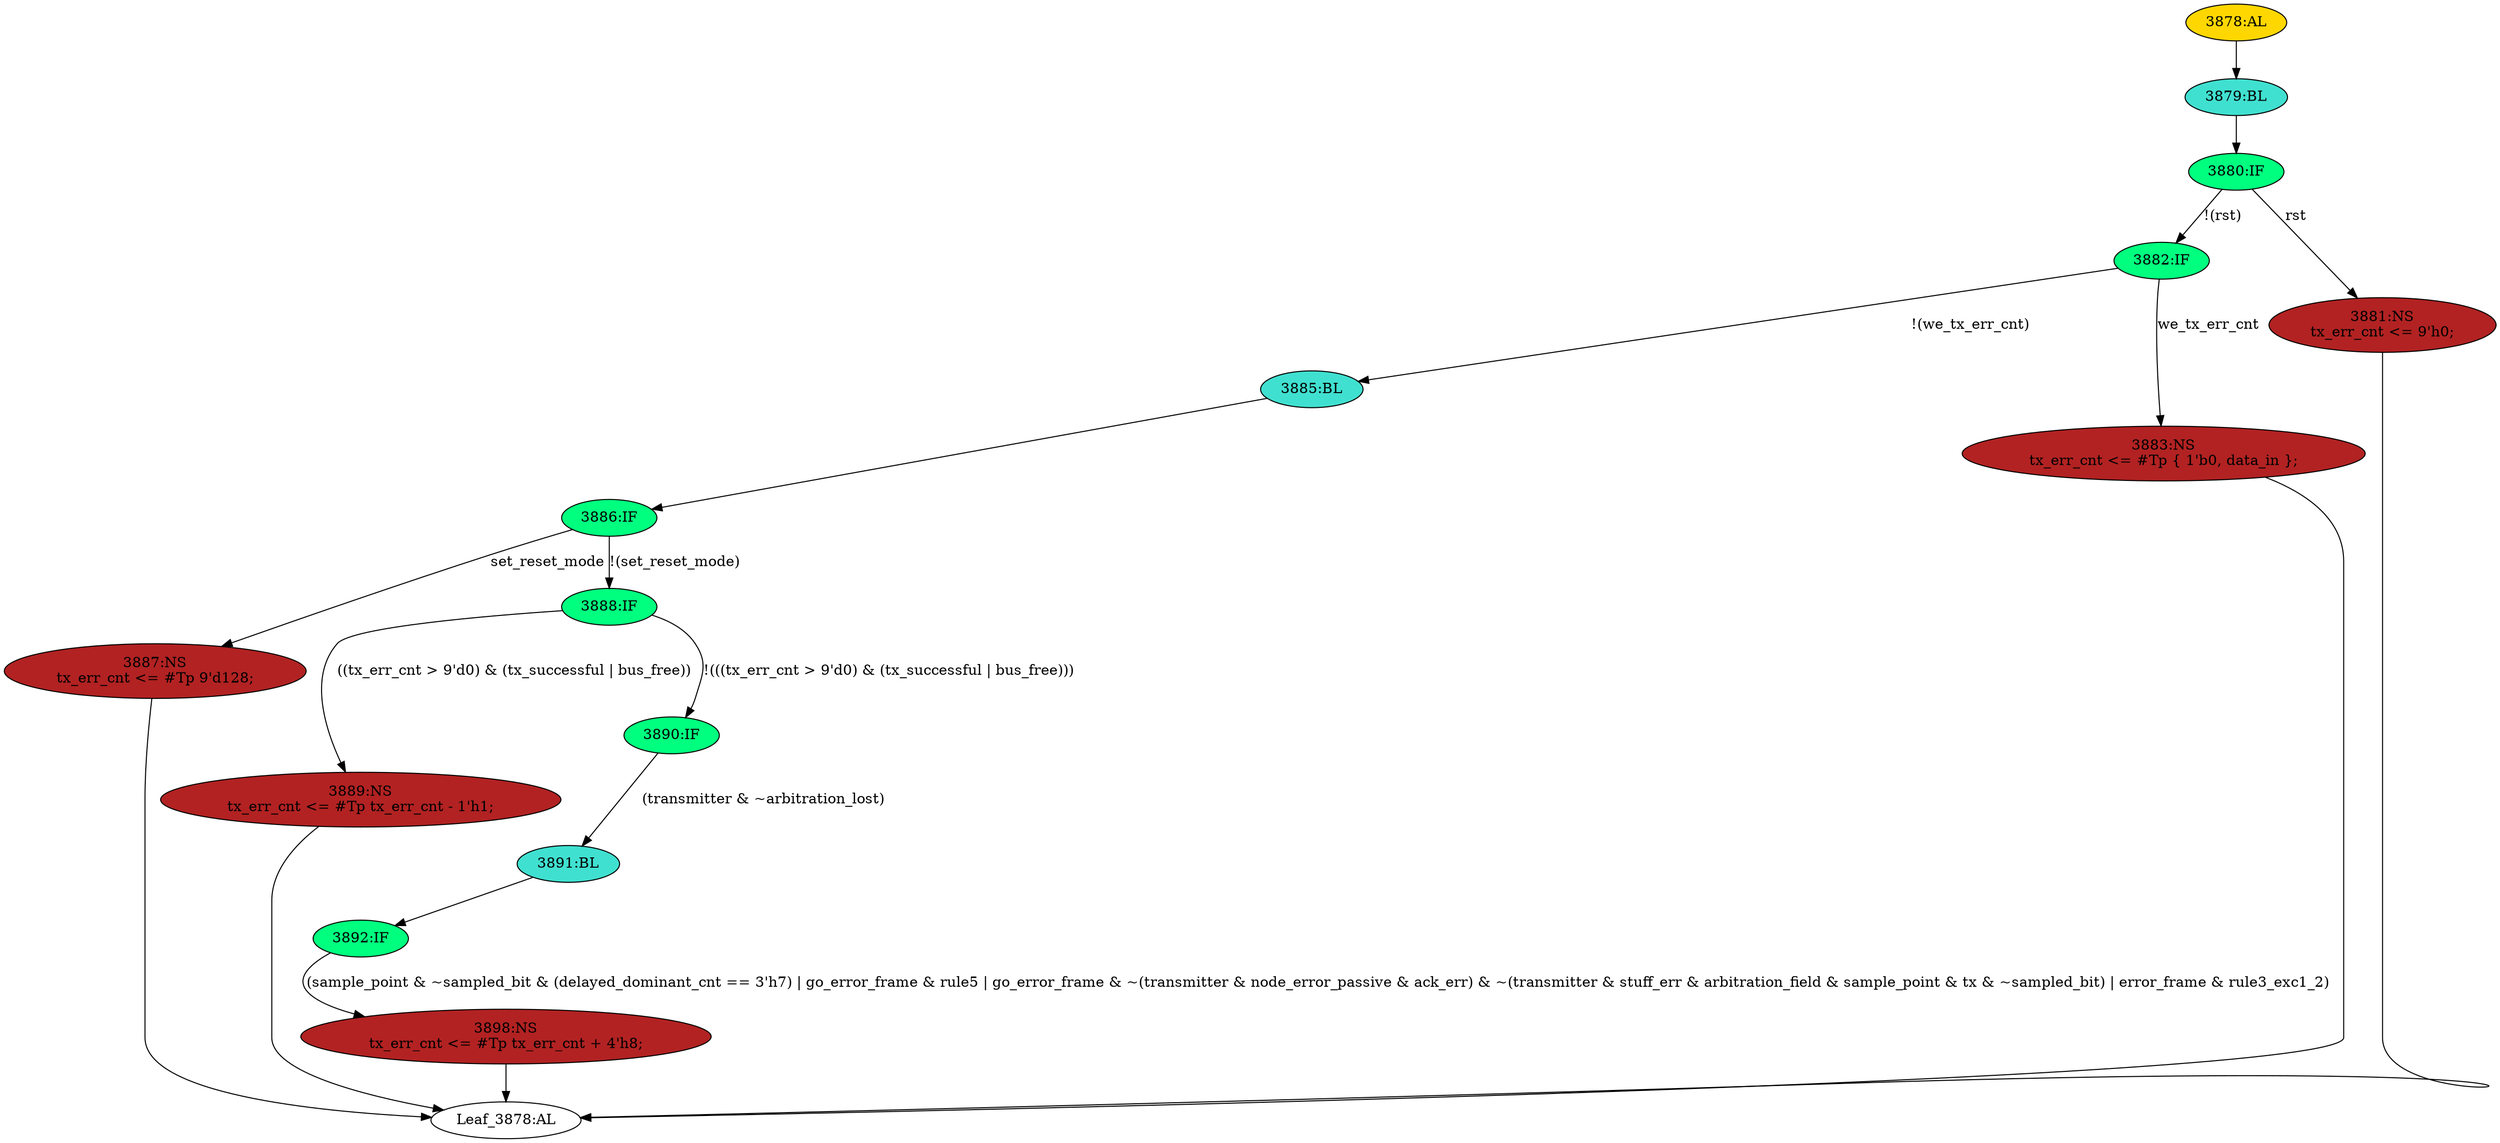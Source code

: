 strict digraph "" {
	node [label="\N"];
	"Leaf_3878:AL"	 [def_var="['tx_err_cnt']",
		label="Leaf_3878:AL"];
	"3878:AL"	 [ast="<pyverilog.vparser.ast.Always object at 0x7f44f6b46510>",
		clk_sens=True,
		fillcolor=gold,
		label="3878:AL",
		sens="['clk', 'rst']",
		statements="[]",
		style=filled,
		typ=Always,
		use_var="['tx_err_cnt', 'arbitration_field', 'rule3_exc1_2', 'arbitration_lost', 'tx', 'set_reset_mode', 'sample_point', 'data_in', 'rule5', '\
go_error_frame', 'tx_successful', 'sampled_bit', 'we_tx_err_cnt', 'node_error_passive', 'transmitter', 'stuff_err', 'rst', 'delayed_\
dominant_cnt', 'bus_free', 'error_frame', 'ack_err']"];
	"3879:BL"	 [ast="<pyverilog.vparser.ast.Block object at 0x7f44f6b46690>",
		fillcolor=turquoise,
		label="3879:BL",
		statements="[]",
		style=filled,
		typ=Block];
	"3878:AL" -> "3879:BL"	 [cond="[]",
		lineno=None];
	"3898:NS"	 [ast="<pyverilog.vparser.ast.NonblockingSubstitution object at 0x7f44f6b468d0>",
		fillcolor=firebrick,
		label="3898:NS
tx_err_cnt <= #Tp tx_err_cnt + 4'h8;",
		statements="[<pyverilog.vparser.ast.NonblockingSubstitution object at 0x7f44f6b468d0>]",
		style=filled,
		typ=NonblockingSubstitution];
	"3898:NS" -> "Leaf_3878:AL"	 [cond="[]",
		lineno=None];
	"3880:IF"	 [ast="<pyverilog.vparser.ast.IfStatement object at 0x7f44f6b466d0>",
		fillcolor=springgreen,
		label="3880:IF",
		statements="[]",
		style=filled,
		typ=IfStatement];
	"3882:IF"	 [ast="<pyverilog.vparser.ast.IfStatement object at 0x7f44f6b46710>",
		fillcolor=springgreen,
		label="3882:IF",
		statements="[]",
		style=filled,
		typ=IfStatement];
	"3880:IF" -> "3882:IF"	 [cond="['rst']",
		label="!(rst)",
		lineno=3880];
	"3881:NS"	 [ast="<pyverilog.vparser.ast.NonblockingSubstitution object at 0x7f44f6b51f10>",
		fillcolor=firebrick,
		label="3881:NS
tx_err_cnt <= 9'h0;",
		statements="[<pyverilog.vparser.ast.NonblockingSubstitution object at 0x7f44f6b51f10>]",
		style=filled,
		typ=NonblockingSubstitution];
	"3880:IF" -> "3881:NS"	 [cond="['rst']",
		label=rst,
		lineno=3880];
	"3892:IF"	 [ast="<pyverilog.vparser.ast.IfStatement object at 0x7f44f6b46890>",
		fillcolor=springgreen,
		label="3892:IF",
		statements="[]",
		style=filled,
		typ=IfStatement];
	"3892:IF" -> "3898:NS"	 [cond="['sample_point', 'sampled_bit', 'delayed_dominant_cnt', 'go_error_frame', 'rule5', 'go_error_frame', 'transmitter', 'node_error_\
passive', 'ack_err', 'transmitter', 'stuff_err', 'arbitration_field', 'sample_point', 'tx', 'sampled_bit', 'error_frame', 'rule3_\
exc1_2']",
		label="(sample_point & ~sampled_bit & (delayed_dominant_cnt == 3'h7) | go_error_frame & rule5 | go_error_frame & ~(transmitter & node_error_\
passive & ack_err) & ~(transmitter & stuff_err & arbitration_field & sample_point & tx & ~sampled_bit) | error_frame & rule3_exc1_\
2)",
		lineno=3892];
	"3885:BL"	 [ast="<pyverilog.vparser.ast.Block object at 0x7f44f6b46750>",
		fillcolor=turquoise,
		label="3885:BL",
		statements="[]",
		style=filled,
		typ=Block];
	"3886:IF"	 [ast="<pyverilog.vparser.ast.IfStatement object at 0x7f44f6b46790>",
		fillcolor=springgreen,
		label="3886:IF",
		statements="[]",
		style=filled,
		typ=IfStatement];
	"3885:BL" -> "3886:IF"	 [cond="[]",
		lineno=None];
	"3889:NS"	 [ast="<pyverilog.vparser.ast.NonblockingSubstitution object at 0x7f44f6b51690>",
		fillcolor=firebrick,
		label="3889:NS
tx_err_cnt <= #Tp tx_err_cnt - 1'h1;",
		statements="[<pyverilog.vparser.ast.NonblockingSubstitution object at 0x7f44f6b51690>]",
		style=filled,
		typ=NonblockingSubstitution];
	"3889:NS" -> "Leaf_3878:AL"	 [cond="[]",
		lineno=None];
	"3887:NS"	 [ast="<pyverilog.vparser.ast.NonblockingSubstitution object at 0x7f44f6b51a90>",
		fillcolor=firebrick,
		label="3887:NS
tx_err_cnt <= #Tp 9'd128;",
		statements="[<pyverilog.vparser.ast.NonblockingSubstitution object at 0x7f44f6b51a90>]",
		style=filled,
		typ=NonblockingSubstitution];
	"3886:IF" -> "3887:NS"	 [cond="['set_reset_mode']",
		label=set_reset_mode,
		lineno=3886];
	"3888:IF"	 [ast="<pyverilog.vparser.ast.IfStatement object at 0x7f44f6b467d0>",
		fillcolor=springgreen,
		label="3888:IF",
		statements="[]",
		style=filled,
		typ=IfStatement];
	"3886:IF" -> "3888:IF"	 [cond="['set_reset_mode']",
		label="!(set_reset_mode)",
		lineno=3886];
	"3891:BL"	 [ast="<pyverilog.vparser.ast.Block object at 0x7f44f6b46850>",
		fillcolor=turquoise,
		label="3891:BL",
		statements="[]",
		style=filled,
		typ=Block];
	"3891:BL" -> "3892:IF"	 [cond="[]",
		lineno=None];
	"3882:IF" -> "3885:BL"	 [cond="['we_tx_err_cnt']",
		label="!(we_tx_err_cnt)",
		lineno=3882];
	"3883:NS"	 [ast="<pyverilog.vparser.ast.NonblockingSubstitution object at 0x7f44f6b51c90>",
		fillcolor=firebrick,
		label="3883:NS
tx_err_cnt <= #Tp { 1'b0, data_in };",
		statements="[<pyverilog.vparser.ast.NonblockingSubstitution object at 0x7f44f6b51c90>]",
		style=filled,
		typ=NonblockingSubstitution];
	"3882:IF" -> "3883:NS"	 [cond="['we_tx_err_cnt']",
		label=we_tx_err_cnt,
		lineno=3882];
	"3881:NS" -> "Leaf_3878:AL"	 [cond="[]",
		lineno=None];
	"3887:NS" -> "Leaf_3878:AL"	 [cond="[]",
		lineno=None];
	"3883:NS" -> "Leaf_3878:AL"	 [cond="[]",
		lineno=None];
	"3879:BL" -> "3880:IF"	 [cond="[]",
		lineno=None];
	"3890:IF"	 [ast="<pyverilog.vparser.ast.IfStatement object at 0x7f44f6b46810>",
		fillcolor=springgreen,
		label="3890:IF",
		statements="[]",
		style=filled,
		typ=IfStatement];
	"3890:IF" -> "3891:BL"	 [cond="['transmitter', 'arbitration_lost']",
		label="(transmitter & ~arbitration_lost)",
		lineno=3890];
	"3888:IF" -> "3889:NS"	 [cond="['tx_err_cnt', 'tx_successful', 'bus_free']",
		label="((tx_err_cnt > 9'd0) & (tx_successful | bus_free))",
		lineno=3888];
	"3888:IF" -> "3890:IF"	 [cond="['tx_err_cnt', 'tx_successful', 'bus_free']",
		label="!(((tx_err_cnt > 9'd0) & (tx_successful | bus_free)))",
		lineno=3888];
}
